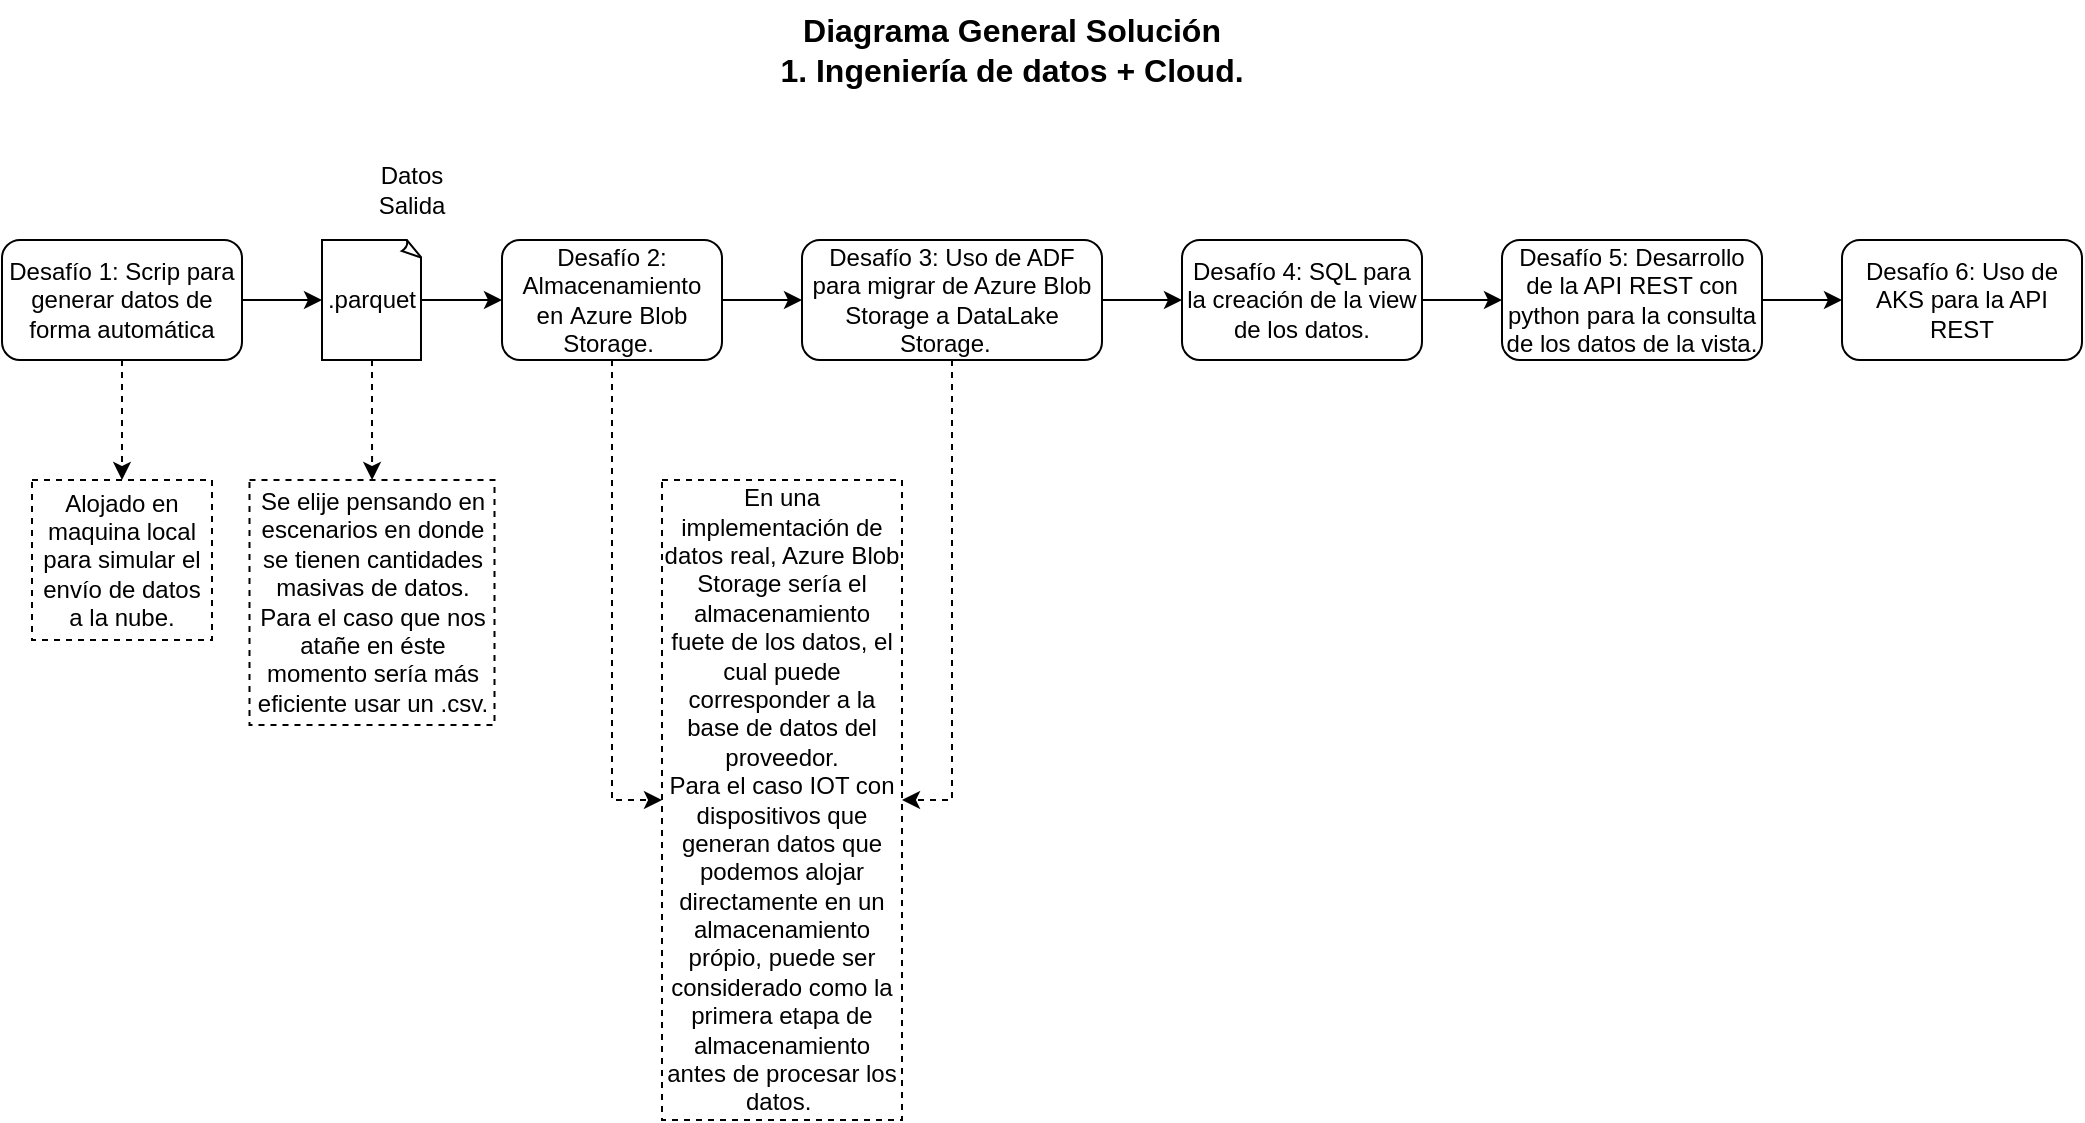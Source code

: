 <mxfile version="24.1.0" type="device">
  <diagram id="C5RBs43oDa-KdzZeNtuy" name="Page-1">
    <mxGraphModel dx="1195" dy="697" grid="1" gridSize="10" guides="1" tooltips="1" connect="1" arrows="1" fold="1" page="1" pageScale="1" pageWidth="1169" pageHeight="827" math="0" shadow="0">
      <root>
        <mxCell id="WIyWlLk6GJQsqaUBKTNV-0" />
        <mxCell id="WIyWlLk6GJQsqaUBKTNV-1" parent="WIyWlLk6GJQsqaUBKTNV-0" />
        <mxCell id="JT0SS7sjU9HlFHSo2rUm-0" value="Diagrama General Solución&lt;div style=&quot;font-size: 16px;&quot;&gt;1. Ingeniería de datos + Cloud.&lt;br style=&quot;font-size: 16px;&quot;&gt;&lt;/div&gt;" style="text;html=1;align=center;verticalAlign=middle;whiteSpace=wrap;rounded=0;fontStyle=1;fontSize=16;" vertex="1" parent="WIyWlLk6GJQsqaUBKTNV-1">
          <mxGeometry x="463" y="10" width="244" height="50" as="geometry" />
        </mxCell>
        <mxCell id="JT0SS7sjU9HlFHSo2rUm-27" style="edgeStyle=orthogonalEdgeStyle;rounded=0;orthogonalLoop=1;jettySize=auto;html=1;entryX=0.5;entryY=0;entryDx=0;entryDy=0;dashed=1;" edge="1" parent="WIyWlLk6GJQsqaUBKTNV-1" source="JT0SS7sjU9HlFHSo2rUm-1" target="JT0SS7sjU9HlFHSo2rUm-26">
          <mxGeometry relative="1" as="geometry" />
        </mxCell>
        <mxCell id="JT0SS7sjU9HlFHSo2rUm-1" value="Desafío 1: Scrip para generar datos de forma automática" style="rounded=1;whiteSpace=wrap;html=1;" vertex="1" parent="WIyWlLk6GJQsqaUBKTNV-1">
          <mxGeometry x="80" y="130" width="120" height="60" as="geometry" />
        </mxCell>
        <mxCell id="JT0SS7sjU9HlFHSo2rUm-6" style="edgeStyle=orthogonalEdgeStyle;rounded=0;orthogonalLoop=1;jettySize=auto;html=1;dashed=1;" edge="1" parent="WIyWlLk6GJQsqaUBKTNV-1" source="JT0SS7sjU9HlFHSo2rUm-2" target="JT0SS7sjU9HlFHSo2rUm-5">
          <mxGeometry relative="1" as="geometry" />
        </mxCell>
        <mxCell id="JT0SS7sjU9HlFHSo2rUm-9" style="edgeStyle=orthogonalEdgeStyle;rounded=0;orthogonalLoop=1;jettySize=auto;html=1;entryX=0;entryY=0.5;entryDx=0;entryDy=0;" edge="1" parent="WIyWlLk6GJQsqaUBKTNV-1" source="JT0SS7sjU9HlFHSo2rUm-2" target="JT0SS7sjU9HlFHSo2rUm-8">
          <mxGeometry relative="1" as="geometry" />
        </mxCell>
        <mxCell id="JT0SS7sjU9HlFHSo2rUm-2" value=".parquet" style="whiteSpace=wrap;html=1;shape=mxgraph.basic.document" vertex="1" parent="WIyWlLk6GJQsqaUBKTNV-1">
          <mxGeometry x="240" y="130" width="50" height="60" as="geometry" />
        </mxCell>
        <mxCell id="JT0SS7sjU9HlFHSo2rUm-3" style="edgeStyle=orthogonalEdgeStyle;rounded=0;orthogonalLoop=1;jettySize=auto;html=1;entryX=0;entryY=0.5;entryDx=0;entryDy=0;entryPerimeter=0;" edge="1" parent="WIyWlLk6GJQsqaUBKTNV-1" source="JT0SS7sjU9HlFHSo2rUm-1" target="JT0SS7sjU9HlFHSo2rUm-2">
          <mxGeometry relative="1" as="geometry" />
        </mxCell>
        <mxCell id="JT0SS7sjU9HlFHSo2rUm-4" value="Datos Salida" style="text;html=1;align=center;verticalAlign=middle;whiteSpace=wrap;rounded=0;" vertex="1" parent="WIyWlLk6GJQsqaUBKTNV-1">
          <mxGeometry x="255" y="90" width="60" height="30" as="geometry" />
        </mxCell>
        <mxCell id="JT0SS7sjU9HlFHSo2rUm-5" value="Se elije pensando en escenarios en donde se tienen cantidades masivas de datos.&lt;br&gt;Para el caso que nos atañe en éste momento sería más eficiente usar un .csv." style="whiteSpace=wrap;html=1;aspect=fixed;dashed=1;" vertex="1" parent="WIyWlLk6GJQsqaUBKTNV-1">
          <mxGeometry x="203.75" y="250" width="122.5" height="122.5" as="geometry" />
        </mxCell>
        <mxCell id="JT0SS7sjU9HlFHSo2rUm-11" style="edgeStyle=orthogonalEdgeStyle;rounded=0;orthogonalLoop=1;jettySize=auto;html=1;" edge="1" parent="WIyWlLk6GJQsqaUBKTNV-1" source="JT0SS7sjU9HlFHSo2rUm-8" target="JT0SS7sjU9HlFHSo2rUm-10">
          <mxGeometry relative="1" as="geometry" />
        </mxCell>
        <mxCell id="JT0SS7sjU9HlFHSo2rUm-19" style="edgeStyle=orthogonalEdgeStyle;rounded=0;orthogonalLoop=1;jettySize=auto;html=1;entryX=0;entryY=0.5;entryDx=0;entryDy=0;dashed=1;" edge="1" parent="WIyWlLk6GJQsqaUBKTNV-1" source="JT0SS7sjU9HlFHSo2rUm-8" target="JT0SS7sjU9HlFHSo2rUm-18">
          <mxGeometry relative="1" as="geometry" />
        </mxCell>
        <mxCell id="JT0SS7sjU9HlFHSo2rUm-8" value="Desafío 2: Almacenamiento en&amp;nbsp;Azure Blob Storage.&amp;nbsp;" style="rounded=1;whiteSpace=wrap;html=1;" vertex="1" parent="WIyWlLk6GJQsqaUBKTNV-1">
          <mxGeometry x="330" y="130" width="110" height="60" as="geometry" />
        </mxCell>
        <mxCell id="JT0SS7sjU9HlFHSo2rUm-13" style="edgeStyle=orthogonalEdgeStyle;rounded=0;orthogonalLoop=1;jettySize=auto;html=1;entryX=0;entryY=0.5;entryDx=0;entryDy=0;" edge="1" parent="WIyWlLk6GJQsqaUBKTNV-1" source="JT0SS7sjU9HlFHSo2rUm-10" target="JT0SS7sjU9HlFHSo2rUm-12">
          <mxGeometry relative="1" as="geometry" />
        </mxCell>
        <mxCell id="JT0SS7sjU9HlFHSo2rUm-20" style="edgeStyle=orthogonalEdgeStyle;rounded=0;orthogonalLoop=1;jettySize=auto;html=1;entryX=1;entryY=0.5;entryDx=0;entryDy=0;dashed=1;" edge="1" parent="WIyWlLk6GJQsqaUBKTNV-1" source="JT0SS7sjU9HlFHSo2rUm-10" target="JT0SS7sjU9HlFHSo2rUm-18">
          <mxGeometry relative="1" as="geometry" />
        </mxCell>
        <mxCell id="JT0SS7sjU9HlFHSo2rUm-10" value="Desafío 3: Uso de ADF para migrar de Azure Blob Storage a DataLake Storage.&amp;nbsp;&amp;nbsp;" style="rounded=1;whiteSpace=wrap;html=1;" vertex="1" parent="WIyWlLk6GJQsqaUBKTNV-1">
          <mxGeometry x="480" y="130" width="150" height="60" as="geometry" />
        </mxCell>
        <mxCell id="JT0SS7sjU9HlFHSo2rUm-22" style="edgeStyle=orthogonalEdgeStyle;rounded=0;orthogonalLoop=1;jettySize=auto;html=1;entryX=0;entryY=0.5;entryDx=0;entryDy=0;" edge="1" parent="WIyWlLk6GJQsqaUBKTNV-1" source="JT0SS7sjU9HlFHSo2rUm-12" target="JT0SS7sjU9HlFHSo2rUm-21">
          <mxGeometry relative="1" as="geometry" />
        </mxCell>
        <mxCell id="JT0SS7sjU9HlFHSo2rUm-12" value="Desafío 4: SQL para la creación de la view de los datos." style="rounded=1;whiteSpace=wrap;html=1;" vertex="1" parent="WIyWlLk6GJQsqaUBKTNV-1">
          <mxGeometry x="670" y="130" width="120" height="60" as="geometry" />
        </mxCell>
        <mxCell id="JT0SS7sjU9HlFHSo2rUm-18" value="En una implementación de datos real, Azure Blob Storage sería el almacenamiento fuete de los datos, el cual puede corresponder a la base de datos del proveedor.&lt;br&gt;Para el caso IOT con dispositivos que generan datos que podemos alojar directamente en un almacenamiento própio, puede ser considerado como la primera etapa de almacenamiento antes de procesar los datos.&amp;nbsp;" style="rounded=0;whiteSpace=wrap;html=1;dashed=1;" vertex="1" parent="WIyWlLk6GJQsqaUBKTNV-1">
          <mxGeometry x="410" y="250" width="120" height="320" as="geometry" />
        </mxCell>
        <mxCell id="JT0SS7sjU9HlFHSo2rUm-24" style="edgeStyle=orthogonalEdgeStyle;rounded=0;orthogonalLoop=1;jettySize=auto;html=1;entryX=0;entryY=0.5;entryDx=0;entryDy=0;" edge="1" parent="WIyWlLk6GJQsqaUBKTNV-1" source="JT0SS7sjU9HlFHSo2rUm-21" target="JT0SS7sjU9HlFHSo2rUm-23">
          <mxGeometry relative="1" as="geometry" />
        </mxCell>
        <mxCell id="JT0SS7sjU9HlFHSo2rUm-21" value="Desafío 5: Desarrollo de la API REST con python para la consulta de los datos de la vista." style="rounded=1;whiteSpace=wrap;html=1;" vertex="1" parent="WIyWlLk6GJQsqaUBKTNV-1">
          <mxGeometry x="830" y="130" width="130" height="60" as="geometry" />
        </mxCell>
        <mxCell id="JT0SS7sjU9HlFHSo2rUm-23" value="Desafío 6: Uso de AKS para la API REST" style="rounded=1;whiteSpace=wrap;html=1;" vertex="1" parent="WIyWlLk6GJQsqaUBKTNV-1">
          <mxGeometry x="1000" y="130" width="120" height="60" as="geometry" />
        </mxCell>
        <mxCell id="JT0SS7sjU9HlFHSo2rUm-26" value="Alojado en maquina local para simular el envío de datos a la nube." style="rounded=0;whiteSpace=wrap;html=1;dashed=1;" vertex="1" parent="WIyWlLk6GJQsqaUBKTNV-1">
          <mxGeometry x="95" y="250" width="90" height="80" as="geometry" />
        </mxCell>
      </root>
    </mxGraphModel>
  </diagram>
</mxfile>
